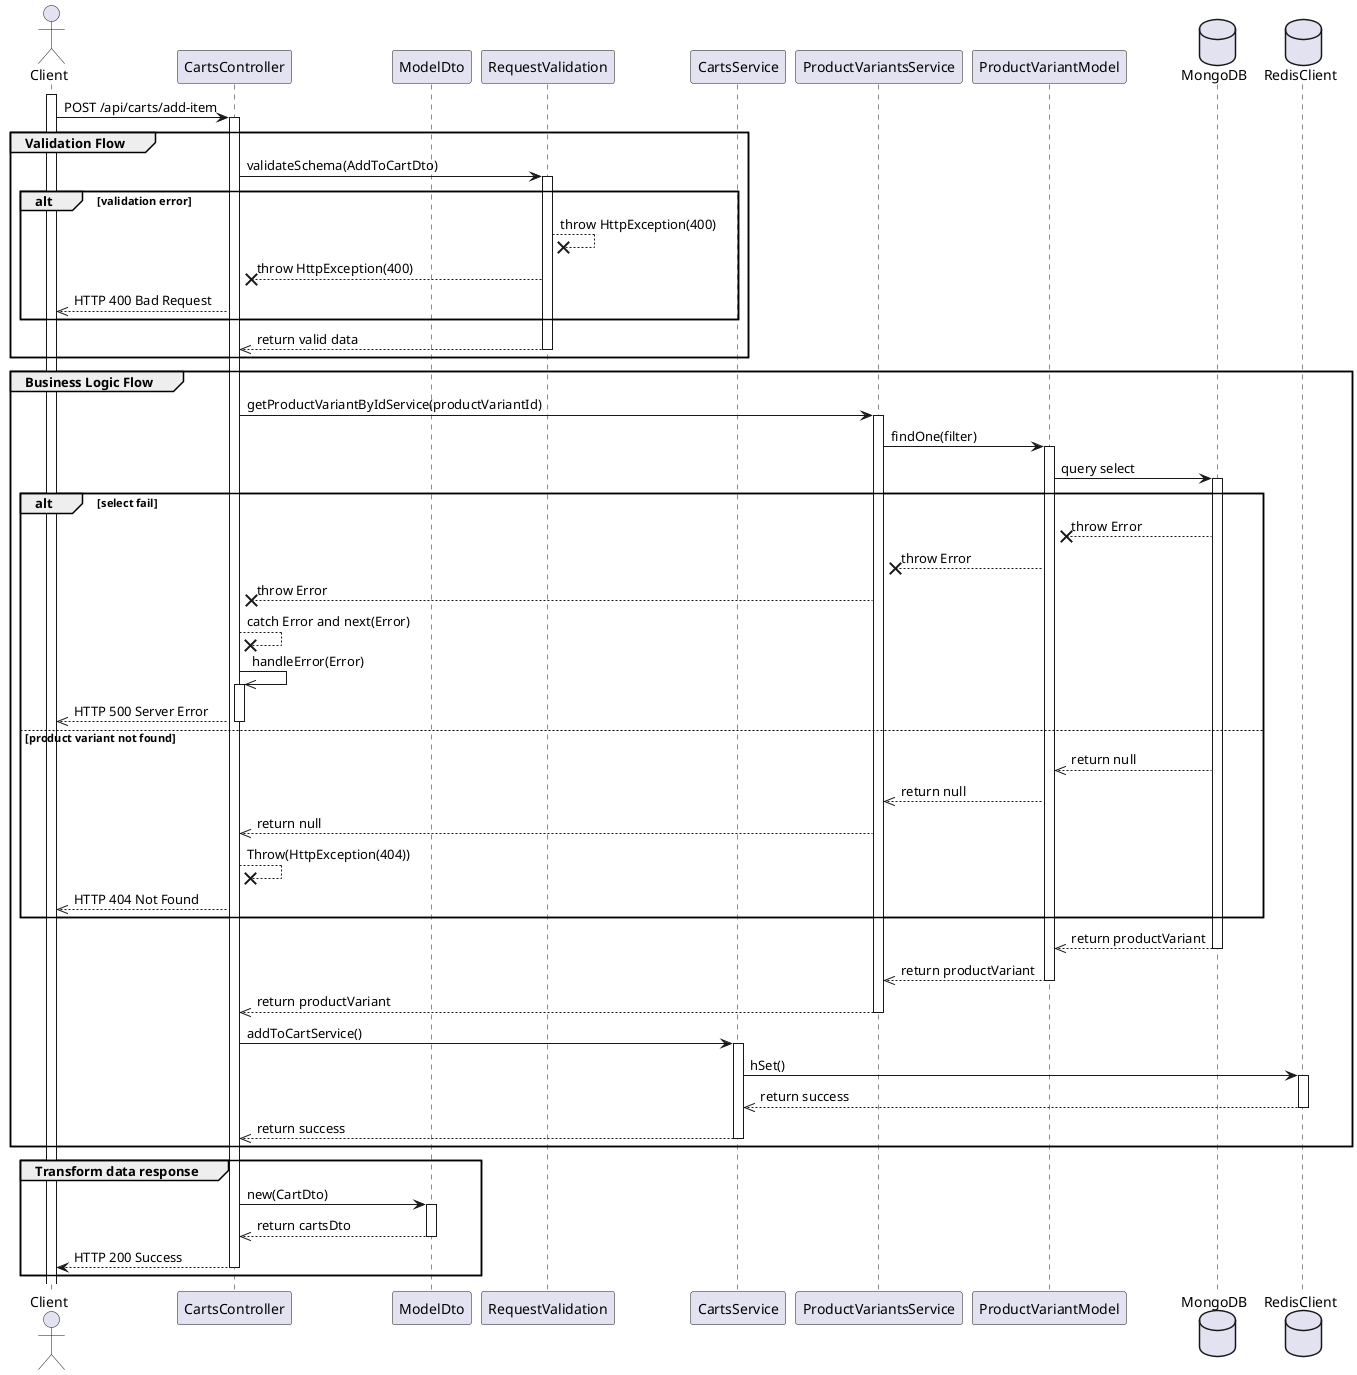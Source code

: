 @startuml Add Item to Cart

actor Client

participant CartsController
participant ModelDto
participant RequestValidation
participant CartsService
participant ProductVariantsService
participant ProductVariantModel

database MongoDB
database RedisClient

' Step 1
    activate Client
    Client -> CartsController: POST /api/carts/add-item
    activate CartsController

' Step 4
group Validation Flow
    CartsController -> RequestValidation: validateSchema(AddToCartDto)
    activate RequestValidation
    alt validation error
        RequestValidation --x RequestValidation: throw HttpException(400)
        RequestValidation --x CartsController: throw HttpException(400)
        CartsController -->> Client: HTTP 400 Bad Request
    end
    RequestValidation -->> CartsController: return valid data
    deactivate RequestValidation
end


' Step 5
group Business Logic Flow
    CartsController -> ProductVariantsService: getProductVariantByIdService(productVariantId)
    activate ProductVariantsService
    
    ProductVariantsService -> ProductVariantModel: findOne(filter)
    activate ProductVariantModel
    ProductVariantModel -> MongoDB: query select
    activate MongoDB

    alt select fail
        MongoDB --x ProductVariantModel: throw Error
        ProductVariantModel --x ProductVariantsService: throw Error
        ProductVariantsService --x CartsController: throw Error
        CartsController --x CartsController: catch Error and next(Error)
        CartsController ->> CartsController: handleError(Error)
        activate CartsController
        CartsController -->> Client: HTTP 500 Server Error
        deactivate CartsController
    else product variant not found
        MongoDB -->> ProductVariantModel: return null
        ProductVariantModel -->> ProductVariantsService: return null
        ProductVariantsService -->> CartsController: return null
        CartsController --x CartsController: Throw(HttpException(404))
        CartsController -->> Client: HTTP 404 Not Found
    end
    
    MongoDB -->> ProductVariantModel: return productVariant
    deactivate MongoDB
    ProductVariantModel -->> ProductVariantsService: return productVariant
    deactivate ProductVariantModel
    ProductVariantsService -->> CartsController: return productVariant
    deactivate ProductVariantsService
    CartsController -> CartsService: addToCartService()
    activate CartsService
    CartsService -> RedisClient: hSet()
    activate RedisClient
    RedisClient -->> CartsService: return success
    deactivate RedisClient
    CartsService -->> CartsController: return success
    deactivate CartsService
    

end

group Transform data response
    CartsController -> ModelDto: new(CartDto)
    activate ModelDto
    ModelDto -->> CartsController: return cartsDto
    deactivate ModelDto
CartsController --> Client: HTTP 200 Success
deactivate CartsController
end

@enduml